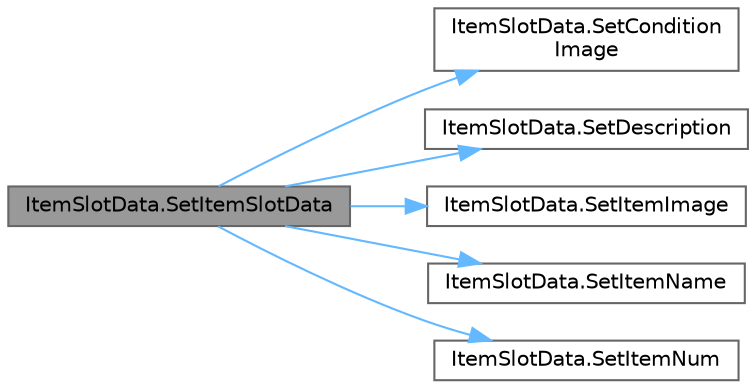 digraph "ItemSlotData.SetItemSlotData"
{
 // LATEX_PDF_SIZE
  bgcolor="transparent";
  edge [fontname=Helvetica,fontsize=10,labelfontname=Helvetica,labelfontsize=10];
  node [fontname=Helvetica,fontsize=10,shape=box,height=0.2,width=0.4];
  rankdir="LR";
  Node1 [id="Node000001",label="ItemSlotData.SetItemSlotData",height=0.2,width=0.4,color="gray40", fillcolor="grey60", style="filled", fontcolor="black",tooltip=" "];
  Node1 -> Node2 [id="edge6_Node000001_Node000002",color="steelblue1",style="solid",tooltip=" "];
  Node2 [id="Node000002",label="ItemSlotData.SetCondition\lImage",height=0.2,width=0.4,color="grey40", fillcolor="white", style="filled",URL="$class_item_slot_data.html#a057dd61a5eec59f983b60824307abff4",tooltip=" "];
  Node1 -> Node3 [id="edge7_Node000001_Node000003",color="steelblue1",style="solid",tooltip=" "];
  Node3 [id="Node000003",label="ItemSlotData.SetDescription",height=0.2,width=0.4,color="grey40", fillcolor="white", style="filled",URL="$class_item_slot_data.html#a8561e651b61623c67254426ef5f61bc8",tooltip=" "];
  Node1 -> Node4 [id="edge8_Node000001_Node000004",color="steelblue1",style="solid",tooltip=" "];
  Node4 [id="Node000004",label="ItemSlotData.SetItemImage",height=0.2,width=0.4,color="grey40", fillcolor="white", style="filled",URL="$class_item_slot_data.html#a14af77717cc0cd375bf5e27f0428fb4b",tooltip=" "];
  Node1 -> Node5 [id="edge9_Node000001_Node000005",color="steelblue1",style="solid",tooltip=" "];
  Node5 [id="Node000005",label="ItemSlotData.SetItemName",height=0.2,width=0.4,color="grey40", fillcolor="white", style="filled",URL="$class_item_slot_data.html#abc98443aabd8f48de9c2b3cd675c96bd",tooltip=" "];
  Node1 -> Node6 [id="edge10_Node000001_Node000006",color="steelblue1",style="solid",tooltip=" "];
  Node6 [id="Node000006",label="ItemSlotData.SetItemNum",height=0.2,width=0.4,color="grey40", fillcolor="white", style="filled",URL="$class_item_slot_data.html#af69f1d48a8030a217a3a06bc5e89e890",tooltip=" "];
}
